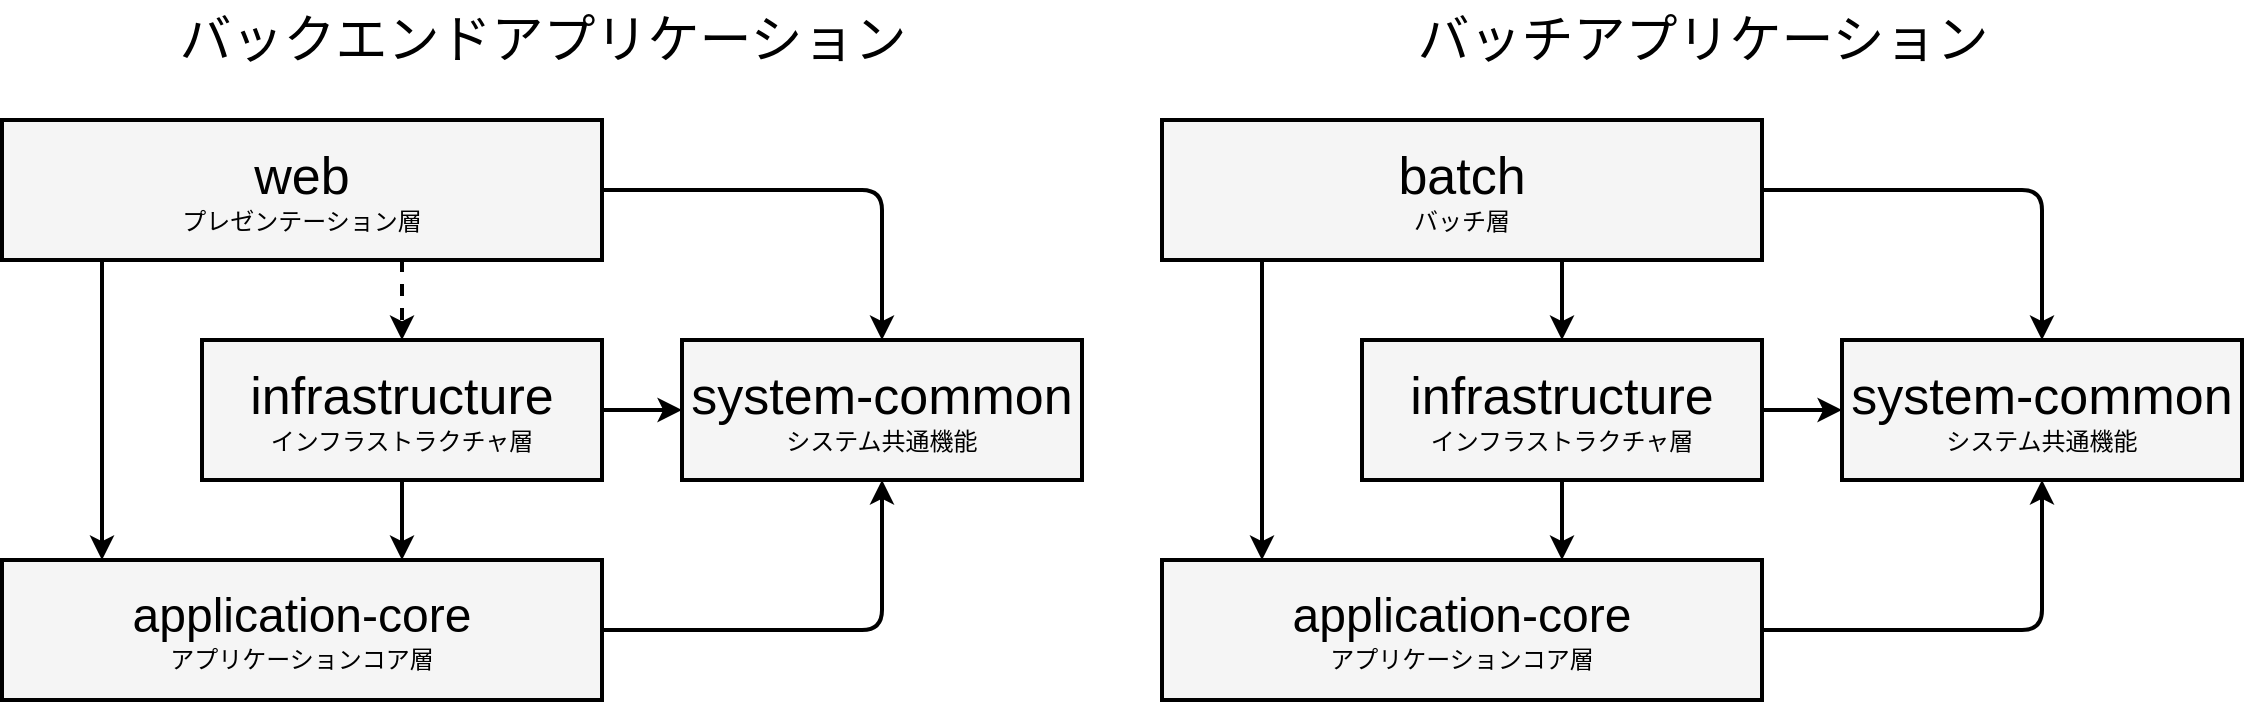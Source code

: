 <mxfile>
    <diagram id="t5FLQf08IiOqZWmdRY7E" name="ページ1">
        <mxGraphModel dx="940" dy="534" grid="1" gridSize="10" guides="1" tooltips="1" connect="1" arrows="1" fold="1" page="1" pageScale="1" pageWidth="827" pageHeight="1169" math="0" shadow="0">
            <root>
                <mxCell id="0"/>
                <mxCell id="1" parent="0"/>
                <mxCell id="45" value="&lt;font style=&quot;font-size: 26px;&quot;&gt;バックエンドアプリケーション&lt;/font&gt;" style="text;html=1;align=center;verticalAlign=middle;resizable=0;points=[];autosize=1;strokeColor=none;fillColor=none;fontColor=#000000;" parent="1" vertex="1">
                    <mxGeometry x="85" y="30" width="390" height="40" as="geometry"/>
                </mxCell>
                <mxCell id="47" value="&lt;font style=&quot;font-size: 26px;&quot;&gt;バッチアプリケーション&lt;/font&gt;" style="text;html=1;align=center;verticalAlign=middle;resizable=0;points=[];autosize=1;strokeColor=none;fillColor=none;fontColor=#000000;" parent="1" vertex="1">
                    <mxGeometry x="705" y="30" width="310" height="40" as="geometry"/>
                </mxCell>
                <mxCell id="33" style="html=1;strokeWidth=2;entryX=0.5;entryY=1;entryDx=0;entryDy=0;exitX=0.5;exitY=0;exitDx=0;exitDy=0;strokeColor=#000000;fontColor=#000000;" parent="1" edge="1">
                    <mxGeometry relative="1" as="geometry">
                        <mxPoint x="790" y="160" as="sourcePoint"/>
                        <mxPoint x="790" y="200" as="targetPoint"/>
                    </mxGeometry>
                </mxCell>
                <mxCell id="35" value="&lt;span style=&quot;font-size: 26px;&quot;&gt;batch&lt;/span&gt;&lt;br&gt;バッチ層" style="rounded=0;whiteSpace=wrap;html=1;fillColor=#F5F5F5;fontColor=#000000;strokeColor=#000000;strokeWidth=2;" parent="1" vertex="1">
                    <mxGeometry x="590" y="90" width="300" height="70" as="geometry"/>
                </mxCell>
                <mxCell id="37" value="&lt;font style=&quot;font-size: 24px;&quot;&gt;application-core&lt;br&gt;&lt;/font&gt;アプリケーションコア層" style="rounded=0;whiteSpace=wrap;html=1;fillColor=#F5F5F5;fontColor=#000000;strokeColor=#000000;strokeWidth=2;" parent="1" vertex="1">
                    <mxGeometry x="590" y="310" width="300" height="70" as="geometry"/>
                </mxCell>
                <mxCell id="38" value="" style="html=1;strokeColor=#000000;strokeWidth=2;entryX=0.5;entryY=1;entryDx=0;entryDy=0;exitX=0.5;exitY=0;exitDx=0;exitDy=0;fontColor=#000000;" parent="1" edge="1">
                    <mxGeometry relative="1" as="geometry">
                        <mxPoint x="790" y="310" as="targetPoint"/>
                        <mxPoint x="790" y="270" as="sourcePoint"/>
                    </mxGeometry>
                </mxCell>
                <mxCell id="40" value="&lt;font style=&quot;font-size: 26px;&quot;&gt;infrastructure&lt;/font&gt;&lt;br&gt;インフラストラクチャ層" style="rounded=0;whiteSpace=wrap;html=1;fillColor=#F5F5F5;fontColor=#000000;strokeColor=#000000;strokeWidth=2;" parent="1" vertex="1">
                    <mxGeometry x="690" y="200" width="200" height="70" as="geometry"/>
                </mxCell>
                <mxCell id="41" value="&lt;font style=&quot;font-size: 26px;&quot;&gt;system-common&lt;/font&gt;&lt;br&gt;システム共通機能" style="rounded=0;whiteSpace=wrap;html=1;fillColor=#F5F5F5;fontColor=#000000;strokeColor=#000000;strokeWidth=2;" parent="1" vertex="1">
                    <mxGeometry x="930" y="200" width="200" height="70" as="geometry"/>
                </mxCell>
                <mxCell id="34" style="edgeStyle=orthogonalEdgeStyle;html=1;strokeWidth=2;strokeColor=#000000;fontColor=#000000;" parent="1" source="35" target="41" edge="1">
                    <mxGeometry relative="1" as="geometry"/>
                </mxCell>
                <mxCell id="36" style="edgeStyle=orthogonalEdgeStyle;html=1;entryX=0.5;entryY=1;entryDx=0;entryDy=0;strokeWidth=2;strokeColor=#000000;fontColor=#000000;" parent="1" source="37" target="41" edge="1">
                    <mxGeometry relative="1" as="geometry"/>
                </mxCell>
                <mxCell id="39" style="edgeStyle=orthogonalEdgeStyle;html=1;entryX=0;entryY=0.5;entryDx=0;entryDy=0;strokeWidth=2;strokeColor=#000000;fontColor=#000000;" parent="1" source="40" target="41" edge="1">
                    <mxGeometry relative="1" as="geometry"/>
                </mxCell>
                <mxCell id="42" value="" style="html=1;strokeWidth=2;exitX=0.5;exitY=0;exitDx=0;exitDy=0;strokeColor=#000000;fontColor=#000000;" parent="1" edge="1">
                    <mxGeometry relative="1" as="geometry">
                        <mxPoint x="640" y="160" as="sourcePoint"/>
                        <mxPoint x="640" y="310" as="targetPoint"/>
                    </mxGeometry>
                </mxCell>
                <mxCell id="24" style="html=1;dashed=1;strokeWidth=2;entryX=0.5;entryY=1;entryDx=0;entryDy=0;exitX=0.5;exitY=0;exitDx=0;exitDy=0;strokeColor=#000000;fontColor=#000000;" parent="1" edge="1">
                    <mxGeometry relative="1" as="geometry">
                        <mxPoint x="210" y="160.0" as="sourcePoint"/>
                        <mxPoint x="210" y="200.0" as="targetPoint"/>
                    </mxGeometry>
                </mxCell>
                <mxCell id="5" value="&lt;font style=&quot;font-size: 26px;&quot;&gt;web&lt;/font&gt;&lt;br&gt;プレゼンテーション層" style="rounded=0;whiteSpace=wrap;html=1;fillColor=#F5F5F5;fontColor=#000000;strokeColor=#000000;strokeWidth=2;" parent="1" vertex="1">
                    <mxGeometry x="10" y="90" width="300" height="70" as="geometry"/>
                </mxCell>
                <mxCell id="18" value="&lt;font style=&quot;font-size: 24px;&quot;&gt;application-core&lt;br&gt;&lt;/font&gt;アプリケーションコア層" style="rounded=0;whiteSpace=wrap;html=1;fillColor=#F5F5F5;fontColor=#000000;strokeColor=#000000;strokeWidth=2;" parent="1" vertex="1">
                    <mxGeometry x="10" y="310" width="300" height="70" as="geometry"/>
                </mxCell>
                <mxCell id="19" value="" style="html=1;strokeColor=#000000;strokeWidth=2;entryX=0.5;entryY=1;entryDx=0;entryDy=0;exitX=0.5;exitY=0;exitDx=0;exitDy=0;fontColor=#000000;" parent="1" edge="1">
                    <mxGeometry relative="1" as="geometry">
                        <mxPoint x="210" y="310" as="targetPoint"/>
                        <mxPoint x="210" y="270" as="sourcePoint"/>
                    </mxGeometry>
                </mxCell>
                <mxCell id="21" value="&lt;font style=&quot;font-size: 26px;&quot;&gt;infrastructure&lt;/font&gt;&lt;br&gt;インフラストラクチャ層" style="rounded=0;whiteSpace=wrap;html=1;fillColor=#F5F5F5;fontColor=#000000;strokeColor=#000000;strokeWidth=2;" parent="1" vertex="1">
                    <mxGeometry x="110" y="200" width="200" height="70" as="geometry"/>
                </mxCell>
                <mxCell id="22" value="&lt;font style=&quot;font-size: 26px;&quot;&gt;system-common&lt;/font&gt;&lt;br&gt;システム共通機能" style="rounded=0;whiteSpace=wrap;html=1;fillColor=#F5F5F5;fontColor=#000000;strokeColor=#000000;strokeWidth=2;" parent="1" vertex="1">
                    <mxGeometry x="350" y="200" width="200" height="70" as="geometry"/>
                </mxCell>
                <mxCell id="26" style="edgeStyle=orthogonalEdgeStyle;html=1;strokeWidth=2;strokeColor=#000000;fontColor=#000000;" parent="1" source="5" target="22" edge="1">
                    <mxGeometry relative="1" as="geometry"/>
                </mxCell>
                <mxCell id="27" style="edgeStyle=orthogonalEdgeStyle;html=1;entryX=0.5;entryY=1;entryDx=0;entryDy=0;strokeWidth=2;strokeColor=#000000;fontColor=#000000;" parent="1" source="18" target="22" edge="1">
                    <mxGeometry relative="1" as="geometry"/>
                </mxCell>
                <mxCell id="25" style="edgeStyle=orthogonalEdgeStyle;html=1;entryX=0;entryY=0.5;entryDx=0;entryDy=0;strokeWidth=2;strokeColor=#000000;fontColor=#000000;" parent="1" source="21" target="22" edge="1">
                    <mxGeometry relative="1" as="geometry"/>
                </mxCell>
                <mxCell id="30" value="" style="html=1;strokeWidth=2;exitX=0.5;exitY=0;exitDx=0;exitDy=0;strokeColor=#000000;fontColor=#000000;" parent="1" edge="1">
                    <mxGeometry relative="1" as="geometry">
                        <mxPoint x="60.0" y="160" as="sourcePoint"/>
                        <mxPoint x="60" y="310" as="targetPoint"/>
                    </mxGeometry>
                </mxCell>
            </root>
        </mxGraphModel>
    </diagram>
</mxfile>